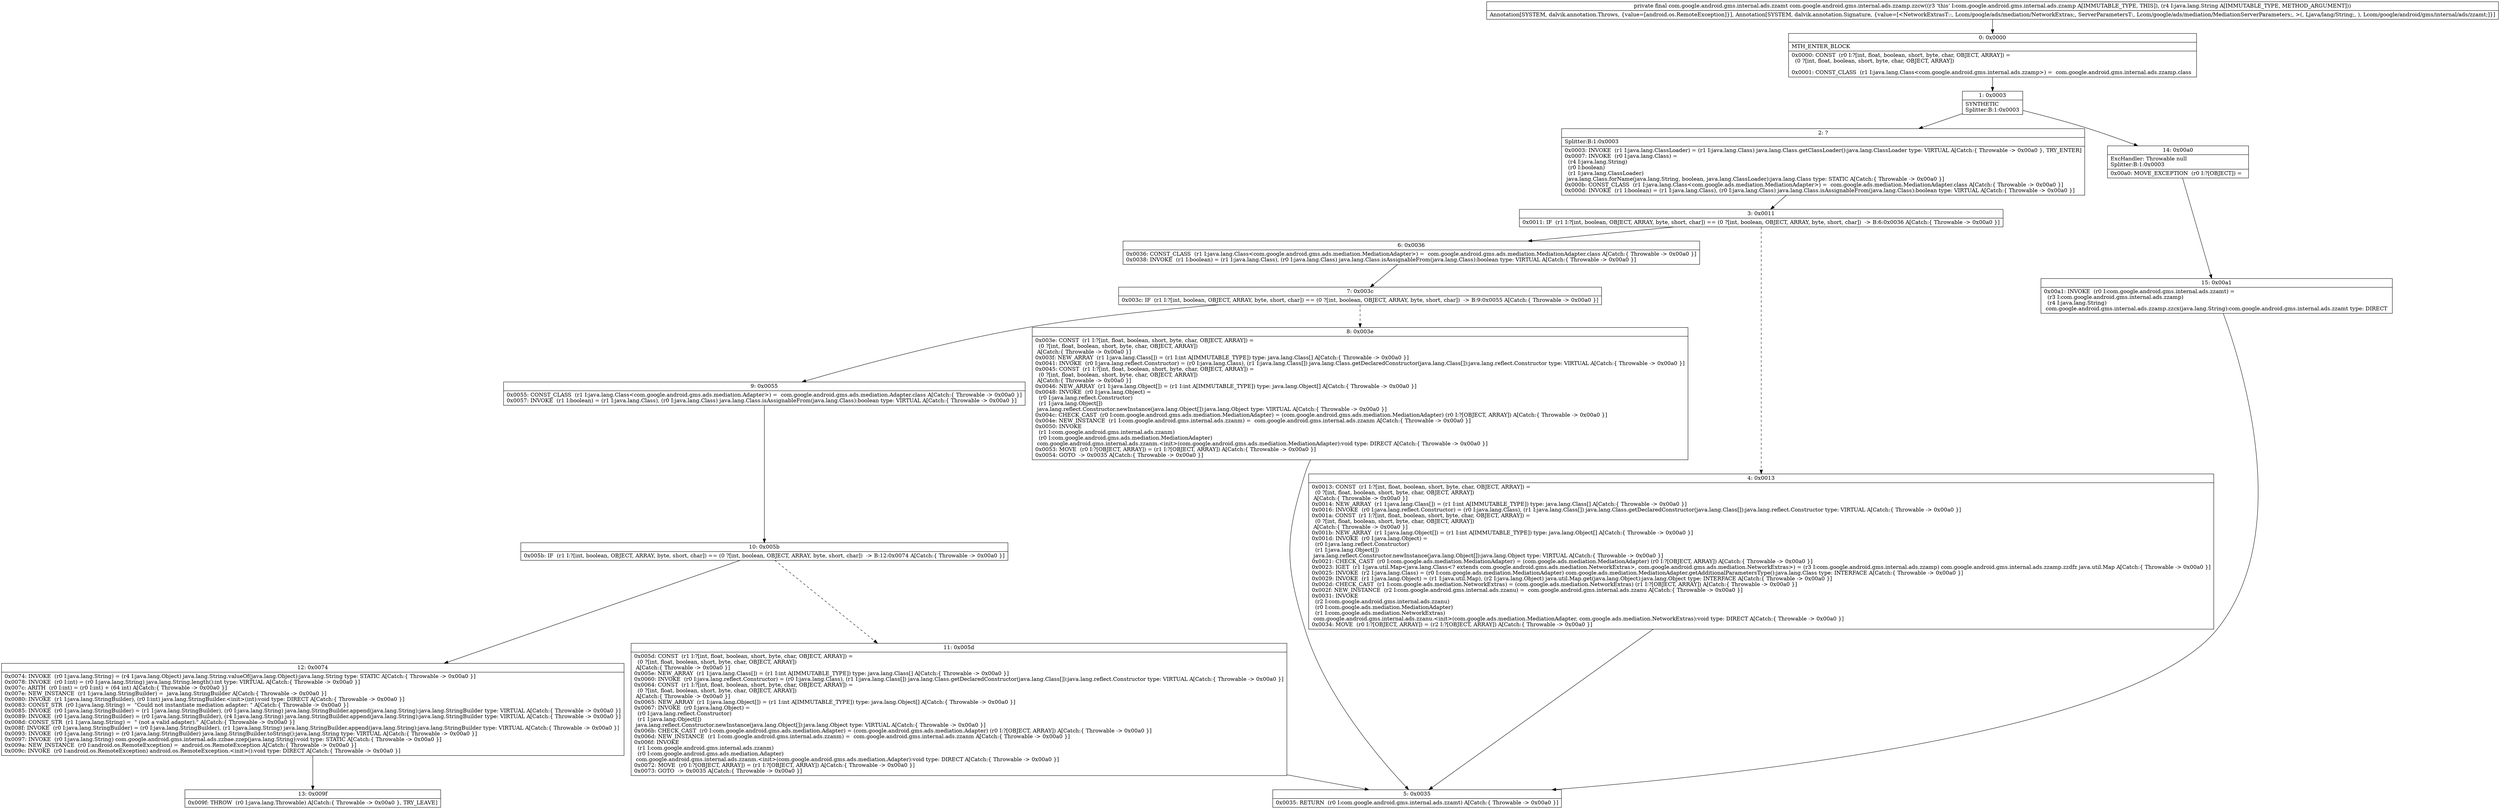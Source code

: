 digraph "CFG forcom.google.android.gms.internal.ads.zzamp.zzcw(Ljava\/lang\/String;)Lcom\/google\/android\/gms\/internal\/ads\/zzamt;" {
Node_0 [shape=record,label="{0\:\ 0x0000|MTH_ENTER_BLOCK\l|0x0000: CONST  (r0 I:?[int, float, boolean, short, byte, char, OBJECT, ARRAY]) = \l  (0 ?[int, float, boolean, short, byte, char, OBJECT, ARRAY])\l \l0x0001: CONST_CLASS  (r1 I:java.lang.Class\<com.google.android.gms.internal.ads.zzamp\>) =  com.google.android.gms.internal.ads.zzamp.class \l}"];
Node_1 [shape=record,label="{1\:\ 0x0003|SYNTHETIC\lSplitter:B:1:0x0003\l}"];
Node_2 [shape=record,label="{2\:\ ?|Splitter:B:1:0x0003\l|0x0003: INVOKE  (r1 I:java.lang.ClassLoader) = (r1 I:java.lang.Class) java.lang.Class.getClassLoader():java.lang.ClassLoader type: VIRTUAL A[Catch:\{ Throwable \-\> 0x00a0 \}, TRY_ENTER]\l0x0007: INVOKE  (r0 I:java.lang.Class) = \l  (r4 I:java.lang.String)\l  (r0 I:boolean)\l  (r1 I:java.lang.ClassLoader)\l java.lang.Class.forName(java.lang.String, boolean, java.lang.ClassLoader):java.lang.Class type: STATIC A[Catch:\{ Throwable \-\> 0x00a0 \}]\l0x000b: CONST_CLASS  (r1 I:java.lang.Class\<com.google.ads.mediation.MediationAdapter\>) =  com.google.ads.mediation.MediationAdapter.class A[Catch:\{ Throwable \-\> 0x00a0 \}]\l0x000d: INVOKE  (r1 I:boolean) = (r1 I:java.lang.Class), (r0 I:java.lang.Class) java.lang.Class.isAssignableFrom(java.lang.Class):boolean type: VIRTUAL A[Catch:\{ Throwable \-\> 0x00a0 \}]\l}"];
Node_3 [shape=record,label="{3\:\ 0x0011|0x0011: IF  (r1 I:?[int, boolean, OBJECT, ARRAY, byte, short, char]) == (0 ?[int, boolean, OBJECT, ARRAY, byte, short, char])  \-\> B:6:0x0036 A[Catch:\{ Throwable \-\> 0x00a0 \}]\l}"];
Node_4 [shape=record,label="{4\:\ 0x0013|0x0013: CONST  (r1 I:?[int, float, boolean, short, byte, char, OBJECT, ARRAY]) = \l  (0 ?[int, float, boolean, short, byte, char, OBJECT, ARRAY])\l A[Catch:\{ Throwable \-\> 0x00a0 \}]\l0x0014: NEW_ARRAY  (r1 I:java.lang.Class[]) = (r1 I:int A[IMMUTABLE_TYPE]) type: java.lang.Class[] A[Catch:\{ Throwable \-\> 0x00a0 \}]\l0x0016: INVOKE  (r0 I:java.lang.reflect.Constructor) = (r0 I:java.lang.Class), (r1 I:java.lang.Class[]) java.lang.Class.getDeclaredConstructor(java.lang.Class[]):java.lang.reflect.Constructor type: VIRTUAL A[Catch:\{ Throwable \-\> 0x00a0 \}]\l0x001a: CONST  (r1 I:?[int, float, boolean, short, byte, char, OBJECT, ARRAY]) = \l  (0 ?[int, float, boolean, short, byte, char, OBJECT, ARRAY])\l A[Catch:\{ Throwable \-\> 0x00a0 \}]\l0x001b: NEW_ARRAY  (r1 I:java.lang.Object[]) = (r1 I:int A[IMMUTABLE_TYPE]) type: java.lang.Object[] A[Catch:\{ Throwable \-\> 0x00a0 \}]\l0x001d: INVOKE  (r0 I:java.lang.Object) = \l  (r0 I:java.lang.reflect.Constructor)\l  (r1 I:java.lang.Object[])\l java.lang.reflect.Constructor.newInstance(java.lang.Object[]):java.lang.Object type: VIRTUAL A[Catch:\{ Throwable \-\> 0x00a0 \}]\l0x0021: CHECK_CAST  (r0 I:com.google.ads.mediation.MediationAdapter) = (com.google.ads.mediation.MediationAdapter) (r0 I:?[OBJECT, ARRAY]) A[Catch:\{ Throwable \-\> 0x00a0 \}]\l0x0023: IGET  (r1 I:java.util.Map\<java.lang.Class\<? extends com.google.android.gms.ads.mediation.NetworkExtras\>, com.google.android.gms.ads.mediation.NetworkExtras\>) = (r3 I:com.google.android.gms.internal.ads.zzamp) com.google.android.gms.internal.ads.zzamp.zzdfz java.util.Map A[Catch:\{ Throwable \-\> 0x00a0 \}]\l0x0025: INVOKE  (r2 I:java.lang.Class) = (r0 I:com.google.ads.mediation.MediationAdapter) com.google.ads.mediation.MediationAdapter.getAdditionalParametersType():java.lang.Class type: INTERFACE A[Catch:\{ Throwable \-\> 0x00a0 \}]\l0x0029: INVOKE  (r1 I:java.lang.Object) = (r1 I:java.util.Map), (r2 I:java.lang.Object) java.util.Map.get(java.lang.Object):java.lang.Object type: INTERFACE A[Catch:\{ Throwable \-\> 0x00a0 \}]\l0x002d: CHECK_CAST  (r1 I:com.google.ads.mediation.NetworkExtras) = (com.google.ads.mediation.NetworkExtras) (r1 I:?[OBJECT, ARRAY]) A[Catch:\{ Throwable \-\> 0x00a0 \}]\l0x002f: NEW_INSTANCE  (r2 I:com.google.android.gms.internal.ads.zzanu) =  com.google.android.gms.internal.ads.zzanu A[Catch:\{ Throwable \-\> 0x00a0 \}]\l0x0031: INVOKE  \l  (r2 I:com.google.android.gms.internal.ads.zzanu)\l  (r0 I:com.google.ads.mediation.MediationAdapter)\l  (r1 I:com.google.ads.mediation.NetworkExtras)\l com.google.android.gms.internal.ads.zzanu.\<init\>(com.google.ads.mediation.MediationAdapter, com.google.ads.mediation.NetworkExtras):void type: DIRECT A[Catch:\{ Throwable \-\> 0x00a0 \}]\l0x0034: MOVE  (r0 I:?[OBJECT, ARRAY]) = (r2 I:?[OBJECT, ARRAY]) A[Catch:\{ Throwable \-\> 0x00a0 \}]\l}"];
Node_5 [shape=record,label="{5\:\ 0x0035|0x0035: RETURN  (r0 I:com.google.android.gms.internal.ads.zzamt) A[Catch:\{ Throwable \-\> 0x00a0 \}]\l}"];
Node_6 [shape=record,label="{6\:\ 0x0036|0x0036: CONST_CLASS  (r1 I:java.lang.Class\<com.google.android.gms.ads.mediation.MediationAdapter\>) =  com.google.android.gms.ads.mediation.MediationAdapter.class A[Catch:\{ Throwable \-\> 0x00a0 \}]\l0x0038: INVOKE  (r1 I:boolean) = (r1 I:java.lang.Class), (r0 I:java.lang.Class) java.lang.Class.isAssignableFrom(java.lang.Class):boolean type: VIRTUAL A[Catch:\{ Throwable \-\> 0x00a0 \}]\l}"];
Node_7 [shape=record,label="{7\:\ 0x003c|0x003c: IF  (r1 I:?[int, boolean, OBJECT, ARRAY, byte, short, char]) == (0 ?[int, boolean, OBJECT, ARRAY, byte, short, char])  \-\> B:9:0x0055 A[Catch:\{ Throwable \-\> 0x00a0 \}]\l}"];
Node_8 [shape=record,label="{8\:\ 0x003e|0x003e: CONST  (r1 I:?[int, float, boolean, short, byte, char, OBJECT, ARRAY]) = \l  (0 ?[int, float, boolean, short, byte, char, OBJECT, ARRAY])\l A[Catch:\{ Throwable \-\> 0x00a0 \}]\l0x003f: NEW_ARRAY  (r1 I:java.lang.Class[]) = (r1 I:int A[IMMUTABLE_TYPE]) type: java.lang.Class[] A[Catch:\{ Throwable \-\> 0x00a0 \}]\l0x0041: INVOKE  (r0 I:java.lang.reflect.Constructor) = (r0 I:java.lang.Class), (r1 I:java.lang.Class[]) java.lang.Class.getDeclaredConstructor(java.lang.Class[]):java.lang.reflect.Constructor type: VIRTUAL A[Catch:\{ Throwable \-\> 0x00a0 \}]\l0x0045: CONST  (r1 I:?[int, float, boolean, short, byte, char, OBJECT, ARRAY]) = \l  (0 ?[int, float, boolean, short, byte, char, OBJECT, ARRAY])\l A[Catch:\{ Throwable \-\> 0x00a0 \}]\l0x0046: NEW_ARRAY  (r1 I:java.lang.Object[]) = (r1 I:int A[IMMUTABLE_TYPE]) type: java.lang.Object[] A[Catch:\{ Throwable \-\> 0x00a0 \}]\l0x0048: INVOKE  (r0 I:java.lang.Object) = \l  (r0 I:java.lang.reflect.Constructor)\l  (r1 I:java.lang.Object[])\l java.lang.reflect.Constructor.newInstance(java.lang.Object[]):java.lang.Object type: VIRTUAL A[Catch:\{ Throwable \-\> 0x00a0 \}]\l0x004c: CHECK_CAST  (r0 I:com.google.android.gms.ads.mediation.MediationAdapter) = (com.google.android.gms.ads.mediation.MediationAdapter) (r0 I:?[OBJECT, ARRAY]) A[Catch:\{ Throwable \-\> 0x00a0 \}]\l0x004e: NEW_INSTANCE  (r1 I:com.google.android.gms.internal.ads.zzanm) =  com.google.android.gms.internal.ads.zzanm A[Catch:\{ Throwable \-\> 0x00a0 \}]\l0x0050: INVOKE  \l  (r1 I:com.google.android.gms.internal.ads.zzanm)\l  (r0 I:com.google.android.gms.ads.mediation.MediationAdapter)\l com.google.android.gms.internal.ads.zzanm.\<init\>(com.google.android.gms.ads.mediation.MediationAdapter):void type: DIRECT A[Catch:\{ Throwable \-\> 0x00a0 \}]\l0x0053: MOVE  (r0 I:?[OBJECT, ARRAY]) = (r1 I:?[OBJECT, ARRAY]) A[Catch:\{ Throwable \-\> 0x00a0 \}]\l0x0054: GOTO  \-\> 0x0035 A[Catch:\{ Throwable \-\> 0x00a0 \}]\l}"];
Node_9 [shape=record,label="{9\:\ 0x0055|0x0055: CONST_CLASS  (r1 I:java.lang.Class\<com.google.android.gms.ads.mediation.Adapter\>) =  com.google.android.gms.ads.mediation.Adapter.class A[Catch:\{ Throwable \-\> 0x00a0 \}]\l0x0057: INVOKE  (r1 I:boolean) = (r1 I:java.lang.Class), (r0 I:java.lang.Class) java.lang.Class.isAssignableFrom(java.lang.Class):boolean type: VIRTUAL A[Catch:\{ Throwable \-\> 0x00a0 \}]\l}"];
Node_10 [shape=record,label="{10\:\ 0x005b|0x005b: IF  (r1 I:?[int, boolean, OBJECT, ARRAY, byte, short, char]) == (0 ?[int, boolean, OBJECT, ARRAY, byte, short, char])  \-\> B:12:0x0074 A[Catch:\{ Throwable \-\> 0x00a0 \}]\l}"];
Node_11 [shape=record,label="{11\:\ 0x005d|0x005d: CONST  (r1 I:?[int, float, boolean, short, byte, char, OBJECT, ARRAY]) = \l  (0 ?[int, float, boolean, short, byte, char, OBJECT, ARRAY])\l A[Catch:\{ Throwable \-\> 0x00a0 \}]\l0x005e: NEW_ARRAY  (r1 I:java.lang.Class[]) = (r1 I:int A[IMMUTABLE_TYPE]) type: java.lang.Class[] A[Catch:\{ Throwable \-\> 0x00a0 \}]\l0x0060: INVOKE  (r0 I:java.lang.reflect.Constructor) = (r0 I:java.lang.Class), (r1 I:java.lang.Class[]) java.lang.Class.getDeclaredConstructor(java.lang.Class[]):java.lang.reflect.Constructor type: VIRTUAL A[Catch:\{ Throwable \-\> 0x00a0 \}]\l0x0064: CONST  (r1 I:?[int, float, boolean, short, byte, char, OBJECT, ARRAY]) = \l  (0 ?[int, float, boolean, short, byte, char, OBJECT, ARRAY])\l A[Catch:\{ Throwable \-\> 0x00a0 \}]\l0x0065: NEW_ARRAY  (r1 I:java.lang.Object[]) = (r1 I:int A[IMMUTABLE_TYPE]) type: java.lang.Object[] A[Catch:\{ Throwable \-\> 0x00a0 \}]\l0x0067: INVOKE  (r0 I:java.lang.Object) = \l  (r0 I:java.lang.reflect.Constructor)\l  (r1 I:java.lang.Object[])\l java.lang.reflect.Constructor.newInstance(java.lang.Object[]):java.lang.Object type: VIRTUAL A[Catch:\{ Throwable \-\> 0x00a0 \}]\l0x006b: CHECK_CAST  (r0 I:com.google.android.gms.ads.mediation.Adapter) = (com.google.android.gms.ads.mediation.Adapter) (r0 I:?[OBJECT, ARRAY]) A[Catch:\{ Throwable \-\> 0x00a0 \}]\l0x006d: NEW_INSTANCE  (r1 I:com.google.android.gms.internal.ads.zzanm) =  com.google.android.gms.internal.ads.zzanm A[Catch:\{ Throwable \-\> 0x00a0 \}]\l0x006f: INVOKE  \l  (r1 I:com.google.android.gms.internal.ads.zzanm)\l  (r0 I:com.google.android.gms.ads.mediation.Adapter)\l com.google.android.gms.internal.ads.zzanm.\<init\>(com.google.android.gms.ads.mediation.Adapter):void type: DIRECT A[Catch:\{ Throwable \-\> 0x00a0 \}]\l0x0072: MOVE  (r0 I:?[OBJECT, ARRAY]) = (r1 I:?[OBJECT, ARRAY]) A[Catch:\{ Throwable \-\> 0x00a0 \}]\l0x0073: GOTO  \-\> 0x0035 A[Catch:\{ Throwable \-\> 0x00a0 \}]\l}"];
Node_12 [shape=record,label="{12\:\ 0x0074|0x0074: INVOKE  (r0 I:java.lang.String) = (r4 I:java.lang.Object) java.lang.String.valueOf(java.lang.Object):java.lang.String type: STATIC A[Catch:\{ Throwable \-\> 0x00a0 \}]\l0x0078: INVOKE  (r0 I:int) = (r0 I:java.lang.String) java.lang.String.length():int type: VIRTUAL A[Catch:\{ Throwable \-\> 0x00a0 \}]\l0x007c: ARITH  (r0 I:int) = (r0 I:int) + (64 int) A[Catch:\{ Throwable \-\> 0x00a0 \}]\l0x007e: NEW_INSTANCE  (r1 I:java.lang.StringBuilder) =  java.lang.StringBuilder A[Catch:\{ Throwable \-\> 0x00a0 \}]\l0x0080: INVOKE  (r1 I:java.lang.StringBuilder), (r0 I:int) java.lang.StringBuilder.\<init\>(int):void type: DIRECT A[Catch:\{ Throwable \-\> 0x00a0 \}]\l0x0083: CONST_STR  (r0 I:java.lang.String) =  \"Could not instantiate mediation adapter: \" A[Catch:\{ Throwable \-\> 0x00a0 \}]\l0x0085: INVOKE  (r0 I:java.lang.StringBuilder) = (r1 I:java.lang.StringBuilder), (r0 I:java.lang.String) java.lang.StringBuilder.append(java.lang.String):java.lang.StringBuilder type: VIRTUAL A[Catch:\{ Throwable \-\> 0x00a0 \}]\l0x0089: INVOKE  (r0 I:java.lang.StringBuilder) = (r0 I:java.lang.StringBuilder), (r4 I:java.lang.String) java.lang.StringBuilder.append(java.lang.String):java.lang.StringBuilder type: VIRTUAL A[Catch:\{ Throwable \-\> 0x00a0 \}]\l0x008d: CONST_STR  (r1 I:java.lang.String) =  \" (not a valid adapter).\" A[Catch:\{ Throwable \-\> 0x00a0 \}]\l0x008f: INVOKE  (r0 I:java.lang.StringBuilder) = (r0 I:java.lang.StringBuilder), (r1 I:java.lang.String) java.lang.StringBuilder.append(java.lang.String):java.lang.StringBuilder type: VIRTUAL A[Catch:\{ Throwable \-\> 0x00a0 \}]\l0x0093: INVOKE  (r0 I:java.lang.String) = (r0 I:java.lang.StringBuilder) java.lang.StringBuilder.toString():java.lang.String type: VIRTUAL A[Catch:\{ Throwable \-\> 0x00a0 \}]\l0x0097: INVOKE  (r0 I:java.lang.String) com.google.android.gms.internal.ads.zzbae.zzep(java.lang.String):void type: STATIC A[Catch:\{ Throwable \-\> 0x00a0 \}]\l0x009a: NEW_INSTANCE  (r0 I:android.os.RemoteException) =  android.os.RemoteException A[Catch:\{ Throwable \-\> 0x00a0 \}]\l0x009c: INVOKE  (r0 I:android.os.RemoteException) android.os.RemoteException.\<init\>():void type: DIRECT A[Catch:\{ Throwable \-\> 0x00a0 \}]\l}"];
Node_13 [shape=record,label="{13\:\ 0x009f|0x009f: THROW  (r0 I:java.lang.Throwable) A[Catch:\{ Throwable \-\> 0x00a0 \}, TRY_LEAVE]\l}"];
Node_14 [shape=record,label="{14\:\ 0x00a0|ExcHandler: Throwable null\lSplitter:B:1:0x0003\l|0x00a0: MOVE_EXCEPTION  (r0 I:?[OBJECT]) =  \l}"];
Node_15 [shape=record,label="{15\:\ 0x00a1|0x00a1: INVOKE  (r0 I:com.google.android.gms.internal.ads.zzamt) = \l  (r3 I:com.google.android.gms.internal.ads.zzamp)\l  (r4 I:java.lang.String)\l com.google.android.gms.internal.ads.zzamp.zzcx(java.lang.String):com.google.android.gms.internal.ads.zzamt type: DIRECT \l}"];
MethodNode[shape=record,label="{private final com.google.android.gms.internal.ads.zzamt com.google.android.gms.internal.ads.zzamp.zzcw((r3 'this' I:com.google.android.gms.internal.ads.zzamp A[IMMUTABLE_TYPE, THIS]), (r4 I:java.lang.String A[IMMUTABLE_TYPE, METHOD_ARGUMENT]))  | Annotation[SYSTEM, dalvik.annotation.Throws, \{value=[android.os.RemoteException]\}], Annotation[SYSTEM, dalvik.annotation.Signature, \{value=[\<NetworkExtrasT::, Lcom\/google\/ads\/mediation\/NetworkExtras;, ServerParametersT:, Lcom\/google\/ads\/mediation\/MediationServerParameters;, \>(, Ljava\/lang\/String;, ), Lcom\/google\/android\/gms\/internal\/ads\/zzamt;]\}]\l}"];
MethodNode -> Node_0;
Node_0 -> Node_1;
Node_1 -> Node_2;
Node_1 -> Node_14;
Node_2 -> Node_3;
Node_3 -> Node_4[style=dashed];
Node_3 -> Node_6;
Node_4 -> Node_5;
Node_6 -> Node_7;
Node_7 -> Node_8[style=dashed];
Node_7 -> Node_9;
Node_8 -> Node_5;
Node_9 -> Node_10;
Node_10 -> Node_11[style=dashed];
Node_10 -> Node_12;
Node_11 -> Node_5;
Node_12 -> Node_13;
Node_14 -> Node_15;
Node_15 -> Node_5;
}

